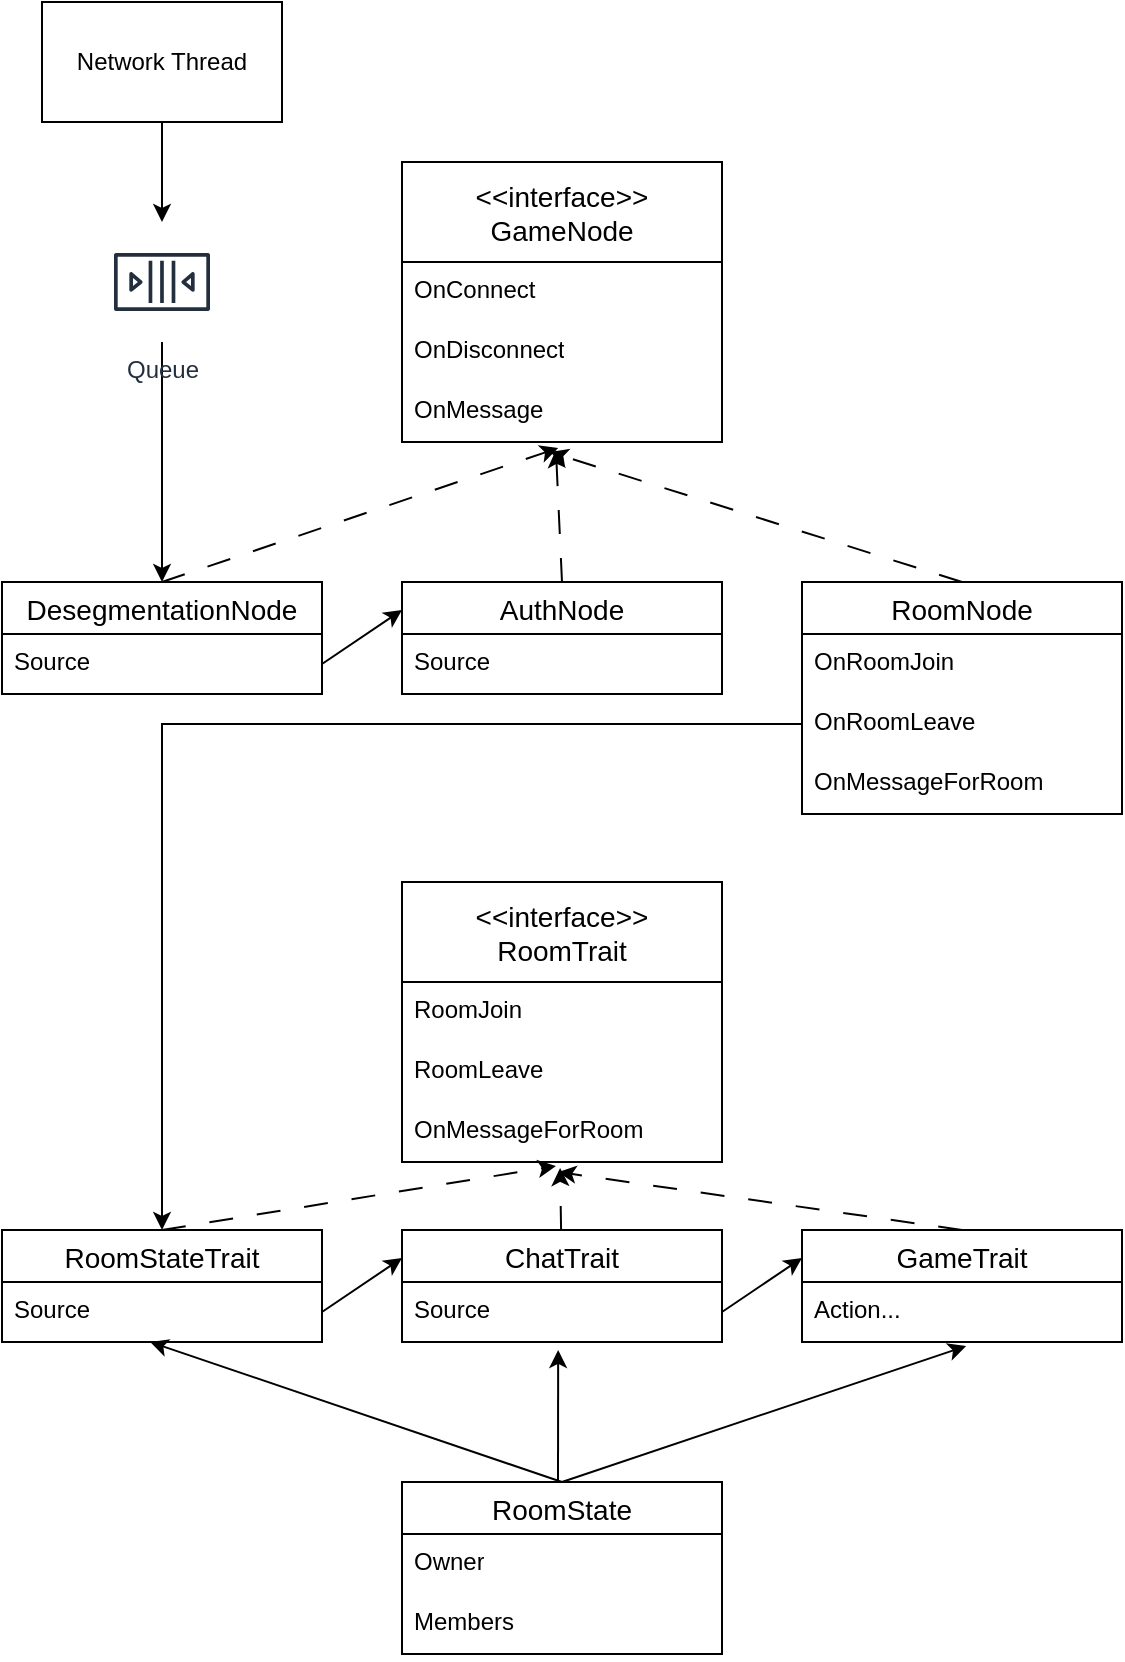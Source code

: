 <mxfile version="23.1.3" type="github">
  <diagram name="페이지-1" id="mv_s5gjsnKcvZVF6uqP8">
    <mxGraphModel dx="2074" dy="1155" grid="1" gridSize="10" guides="1" tooltips="1" connect="1" arrows="1" fold="1" page="1" pageScale="1" pageWidth="827" pageHeight="1169" math="0" shadow="0">
      <root>
        <mxCell id="0" />
        <mxCell id="1" parent="0" />
        <mxCell id="EnLGPCPiMFkXjlhZh0T8-7" style="edgeStyle=orthogonalEdgeStyle;rounded=0;orthogonalLoop=1;jettySize=auto;html=1;" edge="1" parent="1" source="EnLGPCPiMFkXjlhZh0T8-3" target="EnLGPCPiMFkXjlhZh0T8-6">
          <mxGeometry relative="1" as="geometry" />
        </mxCell>
        <mxCell id="EnLGPCPiMFkXjlhZh0T8-3" value="Network Thread" style="rounded=0;whiteSpace=wrap;html=1;" vertex="1" parent="1">
          <mxGeometry x="120" y="200" width="120" height="60" as="geometry" />
        </mxCell>
        <mxCell id="EnLGPCPiMFkXjlhZh0T8-44" style="edgeStyle=orthogonalEdgeStyle;rounded=0;orthogonalLoop=1;jettySize=auto;html=1;" edge="1" parent="1" source="EnLGPCPiMFkXjlhZh0T8-6" target="EnLGPCPiMFkXjlhZh0T8-35">
          <mxGeometry relative="1" as="geometry" />
        </mxCell>
        <mxCell id="EnLGPCPiMFkXjlhZh0T8-6" value="Queue" style="sketch=0;outlineConnect=0;fontColor=#232F3E;gradientColor=none;strokeColor=#232F3E;fillColor=#ffffff;dashed=0;verticalLabelPosition=bottom;verticalAlign=top;align=center;html=1;fontSize=12;fontStyle=0;aspect=fixed;shape=mxgraph.aws4.resourceIcon;resIcon=mxgraph.aws4.queue;" vertex="1" parent="1">
          <mxGeometry x="150" y="310" width="60" height="60" as="geometry" />
        </mxCell>
        <mxCell id="EnLGPCPiMFkXjlhZh0T8-15" value="&lt;&lt;interface&gt;&gt;&#xa;GameNode" style="swimlane;fontStyle=0;childLayout=stackLayout;horizontal=1;startSize=50;horizontalStack=0;resizeParent=1;resizeParentMax=0;resizeLast=0;collapsible=1;marginBottom=0;align=center;fontSize=14;" vertex="1" parent="1">
          <mxGeometry x="300" y="280" width="160" height="140" as="geometry" />
        </mxCell>
        <mxCell id="EnLGPCPiMFkXjlhZh0T8-16" value="OnConnect" style="text;strokeColor=none;fillColor=none;spacingLeft=4;spacingRight=4;overflow=hidden;rotatable=0;points=[[0,0.5],[1,0.5]];portConstraint=eastwest;fontSize=12;whiteSpace=wrap;html=1;" vertex="1" parent="EnLGPCPiMFkXjlhZh0T8-15">
          <mxGeometry y="50" width="160" height="30" as="geometry" />
        </mxCell>
        <mxCell id="EnLGPCPiMFkXjlhZh0T8-17" value="OnDisconnect" style="text;strokeColor=none;fillColor=none;spacingLeft=4;spacingRight=4;overflow=hidden;rotatable=0;points=[[0,0.5],[1,0.5]];portConstraint=eastwest;fontSize=12;whiteSpace=wrap;html=1;" vertex="1" parent="EnLGPCPiMFkXjlhZh0T8-15">
          <mxGeometry y="80" width="160" height="30" as="geometry" />
        </mxCell>
        <mxCell id="EnLGPCPiMFkXjlhZh0T8-18" value="OnMessage" style="text;strokeColor=none;fillColor=none;spacingLeft=4;spacingRight=4;overflow=hidden;rotatable=0;points=[[0,0.5],[1,0.5]];portConstraint=eastwest;fontSize=12;whiteSpace=wrap;html=1;" vertex="1" parent="EnLGPCPiMFkXjlhZh0T8-15">
          <mxGeometry y="110" width="160" height="30" as="geometry" />
        </mxCell>
        <mxCell id="EnLGPCPiMFkXjlhZh0T8-35" value="DesegmentationNode" style="swimlane;fontStyle=0;childLayout=stackLayout;horizontal=1;startSize=26;horizontalStack=0;resizeParent=1;resizeParentMax=0;resizeLast=0;collapsible=1;marginBottom=0;align=center;fontSize=14;" vertex="1" parent="1">
          <mxGeometry x="100" y="490" width="160" height="56" as="geometry" />
        </mxCell>
        <mxCell id="EnLGPCPiMFkXjlhZh0T8-37" value="Source" style="text;strokeColor=none;fillColor=none;spacingLeft=4;spacingRight=4;overflow=hidden;rotatable=0;points=[[0,0.5],[1,0.5]];portConstraint=eastwest;fontSize=12;whiteSpace=wrap;html=1;" vertex="1" parent="EnLGPCPiMFkXjlhZh0T8-35">
          <mxGeometry y="26" width="160" height="30" as="geometry" />
        </mxCell>
        <mxCell id="EnLGPCPiMFkXjlhZh0T8-40" value="" style="endArrow=classic;html=1;rounded=0;dashed=1;dashPattern=12 12;exitX=0.5;exitY=0;exitDx=0;exitDy=0;entryX=0.488;entryY=1.1;entryDx=0;entryDy=0;entryPerimeter=0;" edge="1" parent="1" source="EnLGPCPiMFkXjlhZh0T8-35" target="EnLGPCPiMFkXjlhZh0T8-18">
          <mxGeometry width="50" height="50" relative="1" as="geometry">
            <mxPoint x="690" y="790" as="sourcePoint" />
            <mxPoint x="740" y="740" as="targetPoint" />
          </mxGeometry>
        </mxCell>
        <mxCell id="EnLGPCPiMFkXjlhZh0T8-41" value="AuthNode" style="swimlane;fontStyle=0;childLayout=stackLayout;horizontal=1;startSize=26;horizontalStack=0;resizeParent=1;resizeParentMax=0;resizeLast=0;collapsible=1;marginBottom=0;align=center;fontSize=14;" vertex="1" parent="1">
          <mxGeometry x="300" y="490" width="160" height="56" as="geometry" />
        </mxCell>
        <mxCell id="EnLGPCPiMFkXjlhZh0T8-42" value="Source" style="text;strokeColor=none;fillColor=none;spacingLeft=4;spacingRight=4;overflow=hidden;rotatable=0;points=[[0,0.5],[1,0.5]];portConstraint=eastwest;fontSize=12;whiteSpace=wrap;html=1;" vertex="1" parent="EnLGPCPiMFkXjlhZh0T8-41">
          <mxGeometry y="26" width="160" height="30" as="geometry" />
        </mxCell>
        <mxCell id="EnLGPCPiMFkXjlhZh0T8-43" value="" style="endArrow=classic;html=1;rounded=0;dashed=1;dashPattern=12 12;exitX=0.5;exitY=0;exitDx=0;exitDy=0;entryX=0.481;entryY=1.133;entryDx=0;entryDy=0;entryPerimeter=0;" edge="1" parent="1" source="EnLGPCPiMFkXjlhZh0T8-41" target="EnLGPCPiMFkXjlhZh0T8-18">
          <mxGeometry width="50" height="50" relative="1" as="geometry">
            <mxPoint x="190" y="500" as="sourcePoint" />
            <mxPoint x="380" y="430" as="targetPoint" />
          </mxGeometry>
        </mxCell>
        <mxCell id="EnLGPCPiMFkXjlhZh0T8-46" value="" style="endArrow=classic;html=1;rounded=0;entryX=0;entryY=0.25;entryDx=0;entryDy=0;exitX=1;exitY=0.5;exitDx=0;exitDy=0;" edge="1" parent="1" source="EnLGPCPiMFkXjlhZh0T8-37" target="EnLGPCPiMFkXjlhZh0T8-41">
          <mxGeometry width="50" height="50" relative="1" as="geometry">
            <mxPoint x="210" y="630" as="sourcePoint" />
            <mxPoint x="260" y="580" as="targetPoint" />
          </mxGeometry>
        </mxCell>
        <mxCell id="EnLGPCPiMFkXjlhZh0T8-48" value="RoomNode" style="swimlane;fontStyle=0;childLayout=stackLayout;horizontal=1;startSize=26;horizontalStack=0;resizeParent=1;resizeParentMax=0;resizeLast=0;collapsible=1;marginBottom=0;align=center;fontSize=14;" vertex="1" parent="1">
          <mxGeometry x="500" y="490" width="160" height="116" as="geometry">
            <mxRectangle x="500" y="490" width="110" height="30" as="alternateBounds" />
          </mxGeometry>
        </mxCell>
        <mxCell id="EnLGPCPiMFkXjlhZh0T8-55" value="OnRoomJoin" style="text;strokeColor=none;fillColor=none;spacingLeft=4;spacingRight=4;overflow=hidden;rotatable=0;points=[[0,0.5],[1,0.5]];portConstraint=eastwest;fontSize=12;whiteSpace=wrap;html=1;" vertex="1" parent="EnLGPCPiMFkXjlhZh0T8-48">
          <mxGeometry y="26" width="160" height="30" as="geometry" />
        </mxCell>
        <mxCell id="EnLGPCPiMFkXjlhZh0T8-57" value="OnRoomLeave" style="text;strokeColor=none;fillColor=none;spacingLeft=4;spacingRight=4;overflow=hidden;rotatable=0;points=[[0,0.5],[1,0.5]];portConstraint=eastwest;fontSize=12;whiteSpace=wrap;html=1;" vertex="1" parent="EnLGPCPiMFkXjlhZh0T8-48">
          <mxGeometry y="56" width="160" height="30" as="geometry" />
        </mxCell>
        <mxCell id="EnLGPCPiMFkXjlhZh0T8-58" value="OnMessageForRoom" style="text;strokeColor=none;fillColor=none;spacingLeft=4;spacingRight=4;overflow=hidden;rotatable=0;points=[[0,0.5],[1,0.5]];portConstraint=eastwest;fontSize=12;whiteSpace=wrap;html=1;" vertex="1" parent="EnLGPCPiMFkXjlhZh0T8-48">
          <mxGeometry y="86" width="160" height="30" as="geometry" />
        </mxCell>
        <mxCell id="EnLGPCPiMFkXjlhZh0T8-50" value="" style="endArrow=classic;html=1;rounded=0;dashed=1;dashPattern=12 12;exitX=0.5;exitY=0;exitDx=0;exitDy=0;entryX=0.463;entryY=1.167;entryDx=0;entryDy=0;entryPerimeter=0;" edge="1" parent="1" source="EnLGPCPiMFkXjlhZh0T8-48" target="EnLGPCPiMFkXjlhZh0T8-18">
          <mxGeometry width="50" height="50" relative="1" as="geometry">
            <mxPoint x="390" y="500" as="sourcePoint" />
            <mxPoint x="387" y="434" as="targetPoint" />
          </mxGeometry>
        </mxCell>
        <mxCell id="EnLGPCPiMFkXjlhZh0T8-59" value="&lt;&lt;interface&gt;&gt;&#xa;RoomTrait" style="swimlane;fontStyle=0;childLayout=stackLayout;horizontal=1;startSize=50;horizontalStack=0;resizeParent=1;resizeParentMax=0;resizeLast=0;collapsible=1;marginBottom=0;align=center;fontSize=14;" vertex="1" parent="1">
          <mxGeometry x="300" y="640" width="160" height="140" as="geometry" />
        </mxCell>
        <mxCell id="EnLGPCPiMFkXjlhZh0T8-60" value="RoomJoin" style="text;strokeColor=none;fillColor=none;spacingLeft=4;spacingRight=4;overflow=hidden;rotatable=0;points=[[0,0.5],[1,0.5]];portConstraint=eastwest;fontSize=12;whiteSpace=wrap;html=1;" vertex="1" parent="EnLGPCPiMFkXjlhZh0T8-59">
          <mxGeometry y="50" width="160" height="30" as="geometry" />
        </mxCell>
        <mxCell id="EnLGPCPiMFkXjlhZh0T8-61" value="RoomLeave" style="text;strokeColor=none;fillColor=none;spacingLeft=4;spacingRight=4;overflow=hidden;rotatable=0;points=[[0,0.5],[1,0.5]];portConstraint=eastwest;fontSize=12;whiteSpace=wrap;html=1;" vertex="1" parent="EnLGPCPiMFkXjlhZh0T8-59">
          <mxGeometry y="80" width="160" height="30" as="geometry" />
        </mxCell>
        <mxCell id="EnLGPCPiMFkXjlhZh0T8-62" value="OnMessageForRoom" style="text;strokeColor=none;fillColor=none;spacingLeft=4;spacingRight=4;overflow=hidden;rotatable=0;points=[[0,0.5],[1,0.5]];portConstraint=eastwest;fontSize=12;whiteSpace=wrap;html=1;" vertex="1" parent="EnLGPCPiMFkXjlhZh0T8-59">
          <mxGeometry y="110" width="160" height="30" as="geometry" />
        </mxCell>
        <mxCell id="EnLGPCPiMFkXjlhZh0T8-63" value="" style="endArrow=classic;html=1;rounded=0;dashed=1;dashPattern=12 12;entryX=0.494;entryY=1.1;entryDx=0;entryDy=0;entryPerimeter=0;" edge="1" parent="1" source="EnLGPCPiMFkXjlhZh0T8-64" target="EnLGPCPiMFkXjlhZh0T8-62">
          <mxGeometry width="50" height="50" relative="1" as="geometry">
            <mxPoint x="262" y="911" as="sourcePoint" />
            <mxPoint x="460" y="844" as="targetPoint" />
          </mxGeometry>
        </mxCell>
        <mxCell id="EnLGPCPiMFkXjlhZh0T8-64" value="ChatTrait" style="swimlane;fontStyle=0;childLayout=stackLayout;horizontal=1;startSize=26;horizontalStack=0;resizeParent=1;resizeParentMax=0;resizeLast=0;collapsible=1;marginBottom=0;align=center;fontSize=14;" vertex="1" parent="1">
          <mxGeometry x="300" y="814" width="160" height="56" as="geometry" />
        </mxCell>
        <mxCell id="EnLGPCPiMFkXjlhZh0T8-65" value="Source" style="text;strokeColor=none;fillColor=none;spacingLeft=4;spacingRight=4;overflow=hidden;rotatable=0;points=[[0,0.5],[1,0.5]];portConstraint=eastwest;fontSize=12;whiteSpace=wrap;html=1;" vertex="1" parent="EnLGPCPiMFkXjlhZh0T8-64">
          <mxGeometry y="26" width="160" height="30" as="geometry" />
        </mxCell>
        <mxCell id="EnLGPCPiMFkXjlhZh0T8-66" value="GameTrait" style="swimlane;fontStyle=0;childLayout=stackLayout;horizontal=1;startSize=26;horizontalStack=0;resizeParent=1;resizeParentMax=0;resizeLast=0;collapsible=1;marginBottom=0;align=center;fontSize=14;" vertex="1" parent="1">
          <mxGeometry x="500" y="814" width="160" height="56" as="geometry" />
        </mxCell>
        <mxCell id="EnLGPCPiMFkXjlhZh0T8-67" value="Action..." style="text;strokeColor=none;fillColor=none;spacingLeft=4;spacingRight=4;overflow=hidden;rotatable=0;points=[[0,0.5],[1,0.5]];portConstraint=eastwest;fontSize=12;whiteSpace=wrap;html=1;" vertex="1" parent="EnLGPCPiMFkXjlhZh0T8-66">
          <mxGeometry y="26" width="160" height="30" as="geometry" />
        </mxCell>
        <mxCell id="EnLGPCPiMFkXjlhZh0T8-68" value="" style="endArrow=classic;html=1;rounded=0;dashed=1;dashPattern=12 12;exitX=0.5;exitY=0;exitDx=0;exitDy=0;entryX=0.488;entryY=1.167;entryDx=0;entryDy=0;entryPerimeter=0;" edge="1" parent="1" source="EnLGPCPiMFkXjlhZh0T8-66" target="EnLGPCPiMFkXjlhZh0T8-62">
          <mxGeometry width="50" height="50" relative="1" as="geometry">
            <mxPoint x="390" y="824" as="sourcePoint" />
            <mxPoint x="380" y="784" as="targetPoint" />
          </mxGeometry>
        </mxCell>
        <mxCell id="EnLGPCPiMFkXjlhZh0T8-70" value="" style="endArrow=classic;html=1;rounded=0;entryX=0;entryY=0.25;entryDx=0;entryDy=0;exitX=1;exitY=0.5;exitDx=0;exitDy=0;" edge="1" parent="1" source="EnLGPCPiMFkXjlhZh0T8-65" target="EnLGPCPiMFkXjlhZh0T8-66">
          <mxGeometry width="50" height="50" relative="1" as="geometry">
            <mxPoint x="470" y="555" as="sourcePoint" />
            <mxPoint x="510" y="528" as="targetPoint" />
          </mxGeometry>
        </mxCell>
        <mxCell id="EnLGPCPiMFkXjlhZh0T8-74" value="RoomStateTrait" style="swimlane;fontStyle=0;childLayout=stackLayout;horizontal=1;startSize=26;horizontalStack=0;resizeParent=1;resizeParentMax=0;resizeLast=0;collapsible=1;marginBottom=0;align=center;fontSize=14;" vertex="1" parent="1">
          <mxGeometry x="100" y="814" width="160" height="56" as="geometry" />
        </mxCell>
        <mxCell id="EnLGPCPiMFkXjlhZh0T8-75" value="Source" style="text;strokeColor=none;fillColor=none;spacingLeft=4;spacingRight=4;overflow=hidden;rotatable=0;points=[[0,0.5],[1,0.5]];portConstraint=eastwest;fontSize=12;whiteSpace=wrap;html=1;" vertex="1" parent="EnLGPCPiMFkXjlhZh0T8-74">
          <mxGeometry y="26" width="160" height="30" as="geometry" />
        </mxCell>
        <mxCell id="EnLGPCPiMFkXjlhZh0T8-76" value="" style="endArrow=classic;html=1;rounded=0;entryX=0;entryY=0.25;entryDx=0;entryDy=0;exitX=1;exitY=0.5;exitDx=0;exitDy=0;" edge="1" parent="1" source="EnLGPCPiMFkXjlhZh0T8-75" target="EnLGPCPiMFkXjlhZh0T8-64">
          <mxGeometry width="50" height="50" relative="1" as="geometry">
            <mxPoint x="470" y="865" as="sourcePoint" />
            <mxPoint x="510" y="838" as="targetPoint" />
          </mxGeometry>
        </mxCell>
        <mxCell id="EnLGPCPiMFkXjlhZh0T8-77" value="" style="endArrow=classic;html=1;rounded=0;dashed=1;dashPattern=12 12;entryX=0.481;entryY=1.067;entryDx=0;entryDy=0;entryPerimeter=0;exitX=0.5;exitY=0;exitDx=0;exitDy=0;" edge="1" parent="1" source="EnLGPCPiMFkXjlhZh0T8-74" target="EnLGPCPiMFkXjlhZh0T8-62">
          <mxGeometry width="50" height="50" relative="1" as="geometry">
            <mxPoint x="390" y="824" as="sourcePoint" />
            <mxPoint x="389" y="773" as="targetPoint" />
          </mxGeometry>
        </mxCell>
        <mxCell id="EnLGPCPiMFkXjlhZh0T8-79" style="edgeStyle=orthogonalEdgeStyle;rounded=0;orthogonalLoop=1;jettySize=auto;html=1;entryX=0.5;entryY=0;entryDx=0;entryDy=0;" edge="1" parent="1" source="EnLGPCPiMFkXjlhZh0T8-57" target="EnLGPCPiMFkXjlhZh0T8-74">
          <mxGeometry relative="1" as="geometry" />
        </mxCell>
        <mxCell id="EnLGPCPiMFkXjlhZh0T8-80" value="RoomState" style="swimlane;fontStyle=0;childLayout=stackLayout;horizontal=1;startSize=26;horizontalStack=0;resizeParent=1;resizeParentMax=0;resizeLast=0;collapsible=1;marginBottom=0;align=center;fontSize=14;" vertex="1" parent="1">
          <mxGeometry x="300" y="940" width="160" height="86" as="geometry" />
        </mxCell>
        <mxCell id="EnLGPCPiMFkXjlhZh0T8-81" value="Owner" style="text;strokeColor=none;fillColor=none;spacingLeft=4;spacingRight=4;overflow=hidden;rotatable=0;points=[[0,0.5],[1,0.5]];portConstraint=eastwest;fontSize=12;whiteSpace=wrap;html=1;" vertex="1" parent="EnLGPCPiMFkXjlhZh0T8-80">
          <mxGeometry y="26" width="160" height="30" as="geometry" />
        </mxCell>
        <mxCell id="EnLGPCPiMFkXjlhZh0T8-82" value="Members" style="text;strokeColor=none;fillColor=none;spacingLeft=4;spacingRight=4;overflow=hidden;rotatable=0;points=[[0,0.5],[1,0.5]];portConstraint=eastwest;fontSize=12;whiteSpace=wrap;html=1;" vertex="1" parent="EnLGPCPiMFkXjlhZh0T8-80">
          <mxGeometry y="56" width="160" height="30" as="geometry" />
        </mxCell>
        <mxCell id="EnLGPCPiMFkXjlhZh0T8-85" value="" style="endArrow=classic;html=1;rounded=0;entryX=0.463;entryY=1;entryDx=0;entryDy=0;entryPerimeter=0;exitX=0.5;exitY=0;exitDx=0;exitDy=0;" edge="1" parent="1" source="EnLGPCPiMFkXjlhZh0T8-80" target="EnLGPCPiMFkXjlhZh0T8-75">
          <mxGeometry width="50" height="50" relative="1" as="geometry">
            <mxPoint x="390" y="650" as="sourcePoint" />
            <mxPoint x="440" y="600" as="targetPoint" />
          </mxGeometry>
        </mxCell>
        <mxCell id="EnLGPCPiMFkXjlhZh0T8-86" value="" style="endArrow=classic;html=1;rounded=0;entryX=0.513;entryY=1.067;entryDx=0;entryDy=0;entryPerimeter=0;exitX=0.5;exitY=0;exitDx=0;exitDy=0;" edge="1" parent="1" source="EnLGPCPiMFkXjlhZh0T8-80" target="EnLGPCPiMFkXjlhZh0T8-67">
          <mxGeometry width="50" height="50" relative="1" as="geometry">
            <mxPoint x="390" y="920" as="sourcePoint" />
            <mxPoint x="184" y="880" as="targetPoint" />
          </mxGeometry>
        </mxCell>
        <mxCell id="EnLGPCPiMFkXjlhZh0T8-87" value="" style="endArrow=classic;html=1;rounded=0;entryX=0.488;entryY=1.133;entryDx=0;entryDy=0;entryPerimeter=0;" edge="1" parent="1" target="EnLGPCPiMFkXjlhZh0T8-65">
          <mxGeometry width="50" height="50" relative="1" as="geometry">
            <mxPoint x="378" y="940" as="sourcePoint" />
            <mxPoint x="592" y="882" as="targetPoint" />
          </mxGeometry>
        </mxCell>
      </root>
    </mxGraphModel>
  </diagram>
</mxfile>
